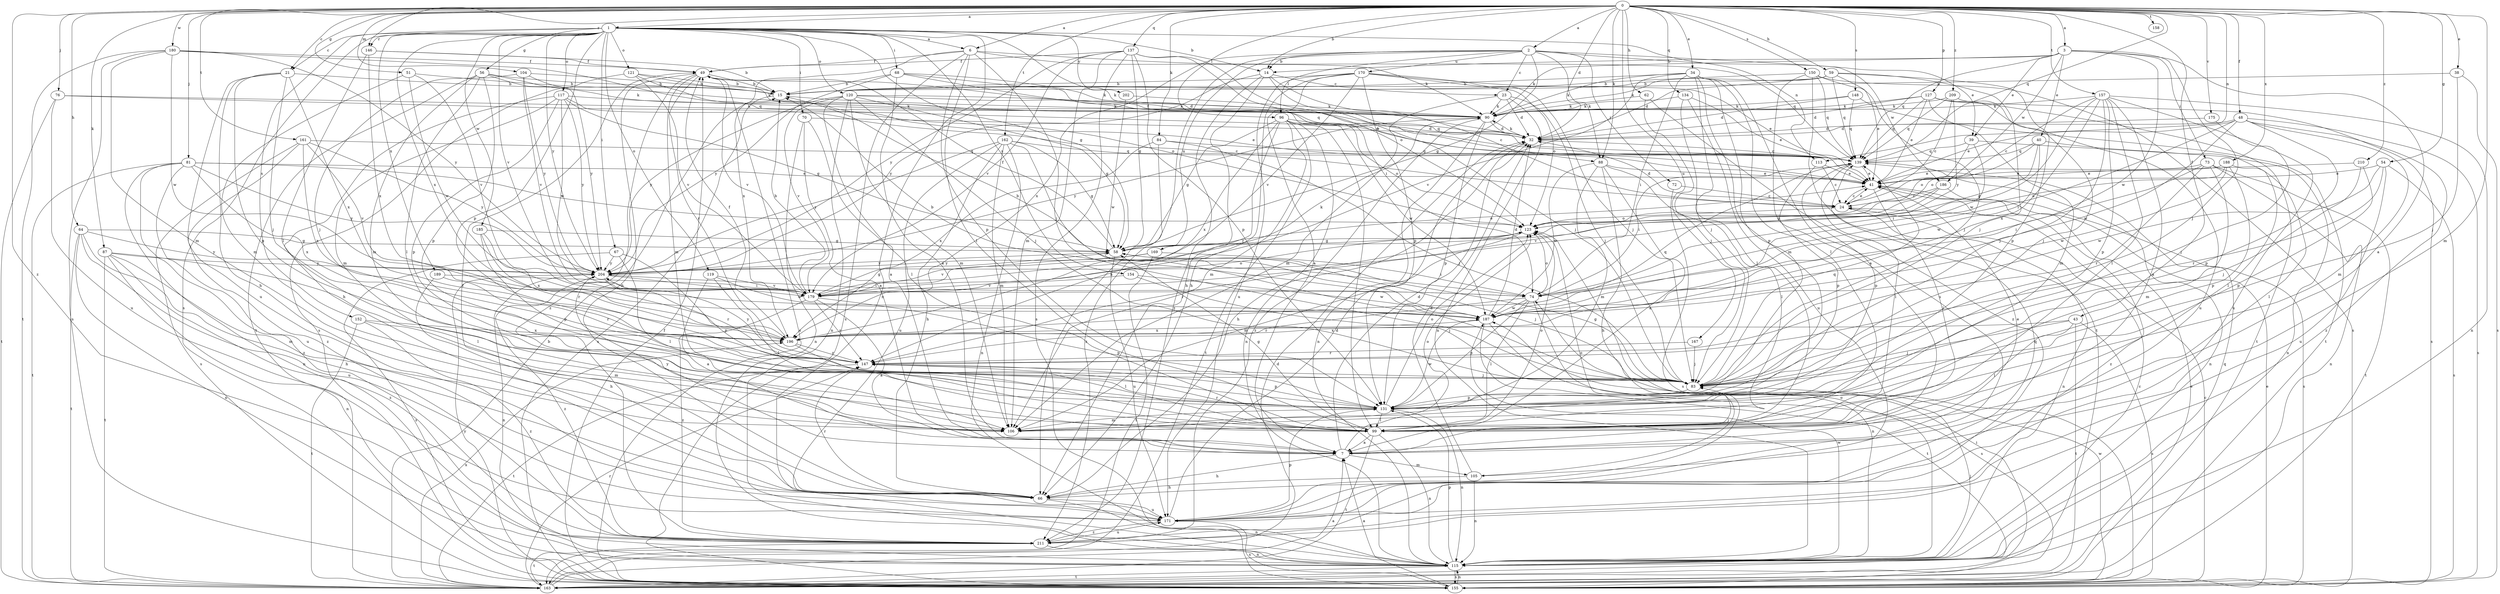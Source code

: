 strict digraph  {
0;
1;
2;
3;
6;
7;
14;
15;
21;
23;
24;
32;
34;
38;
39;
40;
41;
43;
48;
49;
51;
54;
56;
58;
59;
62;
64;
66;
67;
68;
70;
72;
73;
74;
76;
81;
83;
84;
87;
88;
90;
96;
99;
104;
105;
106;
113;
115;
117;
119;
120;
121;
123;
127;
131;
134;
137;
139;
146;
147;
148;
150;
152;
154;
155;
157;
158;
161;
162;
163;
167;
169;
170;
171;
175;
179;
180;
185;
186;
187;
188;
189;
196;
202;
204;
209;
210;
211;
0 -> 1  [label=a];
0 -> 2  [label=a];
0 -> 3  [label=a];
0 -> 6  [label=a];
0 -> 14  [label=b];
0 -> 21  [label=c];
0 -> 32  [label=d];
0 -> 34  [label=e];
0 -> 38  [label=e];
0 -> 43  [label=f];
0 -> 48  [label=f];
0 -> 51  [label=g];
0 -> 54  [label=g];
0 -> 59  [label=h];
0 -> 62  [label=h];
0 -> 64  [label=h];
0 -> 76  [label=j];
0 -> 81  [label=j];
0 -> 84  [label=k];
0 -> 87  [label=k];
0 -> 88  [label=k];
0 -> 96  [label=l];
0 -> 104  [label=m];
0 -> 105  [label=m];
0 -> 113  [label=n];
0 -> 127  [label=p];
0 -> 134  [label=q];
0 -> 137  [label=q];
0 -> 139  [label=q];
0 -> 146  [label=r];
0 -> 148  [label=s];
0 -> 150  [label=s];
0 -> 157  [label=t];
0 -> 158  [label=t];
0 -> 161  [label=t];
0 -> 162  [label=t];
0 -> 167  [label=u];
0 -> 175  [label=v];
0 -> 180  [label=w];
0 -> 188  [label=x];
0 -> 209  [label=z];
0 -> 210  [label=z];
0 -> 211  [label=z];
1 -> 6  [label=a];
1 -> 14  [label=b];
1 -> 21  [label=c];
1 -> 56  [label=g];
1 -> 58  [label=g];
1 -> 67  [label=i];
1 -> 68  [label=i];
1 -> 70  [label=i];
1 -> 88  [label=k];
1 -> 113  [label=n];
1 -> 115  [label=n];
1 -> 117  [label=o];
1 -> 119  [label=o];
1 -> 120  [label=o];
1 -> 121  [label=o];
1 -> 131  [label=p];
1 -> 146  [label=r];
1 -> 152  [label=s];
1 -> 154  [label=s];
1 -> 155  [label=s];
1 -> 179  [label=v];
1 -> 185  [label=w];
1 -> 189  [label=x];
1 -> 196  [label=x];
1 -> 202  [label=y];
1 -> 204  [label=y];
2 -> 14  [label=b];
2 -> 23  [label=c];
2 -> 39  [label=e];
2 -> 58  [label=g];
2 -> 66  [label=h];
2 -> 72  [label=i];
2 -> 88  [label=k];
2 -> 96  [label=l];
2 -> 169  [label=u];
2 -> 170  [label=u];
2 -> 186  [label=w];
2 -> 196  [label=x];
3 -> 7  [label=a];
3 -> 14  [label=b];
3 -> 39  [label=e];
3 -> 40  [label=e];
3 -> 73  [label=i];
3 -> 83  [label=j];
3 -> 90  [label=k];
3 -> 139  [label=q];
3 -> 186  [label=w];
3 -> 187  [label=w];
6 -> 49  [label=f];
6 -> 83  [label=j];
6 -> 90  [label=k];
6 -> 99  [label=l];
6 -> 131  [label=p];
6 -> 139  [label=q];
6 -> 155  [label=s];
6 -> 196  [label=x];
7 -> 32  [label=d];
7 -> 41  [label=e];
7 -> 66  [label=h];
7 -> 83  [label=j];
7 -> 105  [label=m];
7 -> 123  [label=o];
7 -> 204  [label=y];
14 -> 23  [label=c];
14 -> 24  [label=c];
14 -> 66  [label=h];
14 -> 83  [label=j];
14 -> 204  [label=y];
14 -> 211  [label=z];
15 -> 90  [label=k];
15 -> 155  [label=s];
21 -> 15  [label=b];
21 -> 66  [label=h];
21 -> 83  [label=j];
21 -> 131  [label=p];
21 -> 171  [label=u];
21 -> 196  [label=x];
23 -> 32  [label=d];
23 -> 83  [label=j];
23 -> 90  [label=k];
23 -> 106  [label=m];
23 -> 115  [label=n];
24 -> 32  [label=d];
24 -> 41  [label=e];
24 -> 115  [label=n];
24 -> 123  [label=o];
32 -> 49  [label=f];
32 -> 66  [label=h];
32 -> 90  [label=k];
32 -> 139  [label=q];
34 -> 15  [label=b];
34 -> 74  [label=i];
34 -> 83  [label=j];
34 -> 90  [label=k];
34 -> 99  [label=l];
34 -> 106  [label=m];
34 -> 131  [label=p];
34 -> 171  [label=u];
34 -> 179  [label=v];
38 -> 15  [label=b];
38 -> 83  [label=j];
38 -> 155  [label=s];
39 -> 74  [label=i];
39 -> 115  [label=n];
39 -> 123  [label=o];
39 -> 139  [label=q];
40 -> 58  [label=g];
40 -> 99  [label=l];
40 -> 123  [label=o];
40 -> 139  [label=q];
40 -> 187  [label=w];
41 -> 24  [label=c];
41 -> 99  [label=l];
41 -> 211  [label=z];
43 -> 83  [label=j];
43 -> 99  [label=l];
43 -> 155  [label=s];
43 -> 163  [label=t];
43 -> 196  [label=x];
48 -> 32  [label=d];
48 -> 41  [label=e];
48 -> 74  [label=i];
48 -> 106  [label=m];
48 -> 131  [label=p];
48 -> 155  [label=s];
48 -> 187  [label=w];
48 -> 211  [label=z];
49 -> 15  [label=b];
49 -> 66  [label=h];
49 -> 106  [label=m];
49 -> 147  [label=r];
49 -> 155  [label=s];
49 -> 179  [label=v];
49 -> 211  [label=z];
51 -> 15  [label=b];
51 -> 106  [label=m];
51 -> 179  [label=v];
51 -> 187  [label=w];
54 -> 41  [label=e];
54 -> 147  [label=r];
54 -> 155  [label=s];
54 -> 171  [label=u];
54 -> 187  [label=w];
56 -> 15  [label=b];
56 -> 90  [label=k];
56 -> 99  [label=l];
56 -> 106  [label=m];
56 -> 131  [label=p];
56 -> 163  [label=t];
56 -> 204  [label=y];
58 -> 41  [label=e];
58 -> 49  [label=f];
58 -> 83  [label=j];
58 -> 171  [label=u];
58 -> 204  [label=y];
59 -> 15  [label=b];
59 -> 32  [label=d];
59 -> 41  [label=e];
59 -> 83  [label=j];
59 -> 90  [label=k];
59 -> 131  [label=p];
59 -> 139  [label=q];
62 -> 83  [label=j];
62 -> 90  [label=k];
62 -> 211  [label=z];
64 -> 58  [label=g];
64 -> 66  [label=h];
64 -> 115  [label=n];
64 -> 163  [label=t];
64 -> 171  [label=u];
64 -> 204  [label=y];
66 -> 49  [label=f];
66 -> 115  [label=n];
66 -> 147  [label=r];
66 -> 171  [label=u];
67 -> 99  [label=l];
67 -> 131  [label=p];
67 -> 155  [label=s];
67 -> 204  [label=y];
68 -> 7  [label=a];
68 -> 15  [label=b];
68 -> 32  [label=d];
68 -> 41  [label=e];
68 -> 90  [label=k];
68 -> 204  [label=y];
70 -> 7  [label=a];
70 -> 32  [label=d];
70 -> 99  [label=l];
70 -> 115  [label=n];
72 -> 24  [label=c];
72 -> 155  [label=s];
73 -> 41  [label=e];
73 -> 74  [label=i];
73 -> 106  [label=m];
73 -> 115  [label=n];
73 -> 147  [label=r];
73 -> 163  [label=t];
74 -> 15  [label=b];
74 -> 99  [label=l];
74 -> 115  [label=n];
74 -> 123  [label=o];
74 -> 131  [label=p];
74 -> 147  [label=r];
74 -> 187  [label=w];
76 -> 24  [label=c];
76 -> 90  [label=k];
76 -> 163  [label=t];
76 -> 171  [label=u];
81 -> 41  [label=e];
81 -> 115  [label=n];
81 -> 123  [label=o];
81 -> 163  [label=t];
81 -> 171  [label=u];
81 -> 196  [label=x];
81 -> 204  [label=y];
81 -> 211  [label=z];
83 -> 58  [label=g];
83 -> 131  [label=p];
83 -> 139  [label=q];
84 -> 83  [label=j];
84 -> 139  [label=q];
84 -> 196  [label=x];
84 -> 211  [label=z];
87 -> 99  [label=l];
87 -> 106  [label=m];
87 -> 115  [label=n];
87 -> 163  [label=t];
87 -> 204  [label=y];
87 -> 211  [label=z];
88 -> 7  [label=a];
88 -> 41  [label=e];
88 -> 66  [label=h];
88 -> 99  [label=l];
88 -> 106  [label=m];
88 -> 187  [label=w];
90 -> 32  [label=d];
90 -> 115  [label=n];
90 -> 131  [label=p];
90 -> 204  [label=y];
90 -> 211  [label=z];
96 -> 32  [label=d];
96 -> 58  [label=g];
96 -> 99  [label=l];
96 -> 106  [label=m];
96 -> 115  [label=n];
96 -> 123  [label=o];
96 -> 147  [label=r];
96 -> 163  [label=t];
96 -> 187  [label=w];
96 -> 196  [label=x];
99 -> 7  [label=a];
99 -> 58  [label=g];
99 -> 115  [label=n];
99 -> 123  [label=o];
99 -> 147  [label=r];
99 -> 163  [label=t];
104 -> 15  [label=b];
104 -> 83  [label=j];
104 -> 90  [label=k];
104 -> 179  [label=v];
104 -> 204  [label=y];
105 -> 32  [label=d];
105 -> 66  [label=h];
105 -> 115  [label=n];
105 -> 123  [label=o];
113 -> 24  [label=c];
113 -> 41  [label=e];
113 -> 131  [label=p];
115 -> 24  [label=c];
115 -> 83  [label=j];
115 -> 123  [label=o];
115 -> 131  [label=p];
115 -> 139  [label=q];
115 -> 155  [label=s];
115 -> 163  [label=t];
115 -> 187  [label=w];
117 -> 41  [label=e];
117 -> 58  [label=g];
117 -> 66  [label=h];
117 -> 90  [label=k];
117 -> 106  [label=m];
117 -> 131  [label=p];
117 -> 179  [label=v];
117 -> 204  [label=y];
119 -> 7  [label=a];
119 -> 99  [label=l];
119 -> 179  [label=v];
119 -> 187  [label=w];
120 -> 7  [label=a];
120 -> 58  [label=g];
120 -> 83  [label=j];
120 -> 90  [label=k];
120 -> 106  [label=m];
120 -> 115  [label=n];
120 -> 139  [label=q];
120 -> 179  [label=v];
120 -> 204  [label=y];
121 -> 15  [label=b];
121 -> 123  [label=o];
121 -> 139  [label=q];
121 -> 155  [label=s];
121 -> 179  [label=v];
123 -> 58  [label=g];
123 -> 106  [label=m];
123 -> 147  [label=r];
127 -> 32  [label=d];
127 -> 41  [label=e];
127 -> 90  [label=k];
127 -> 106  [label=m];
127 -> 139  [label=q];
127 -> 155  [label=s];
127 -> 163  [label=t];
127 -> 171  [label=u];
131 -> 99  [label=l];
131 -> 106  [label=m];
131 -> 115  [label=n];
131 -> 123  [label=o];
131 -> 187  [label=w];
134 -> 41  [label=e];
134 -> 90  [label=k];
134 -> 99  [label=l];
134 -> 171  [label=u];
137 -> 49  [label=f];
137 -> 58  [label=g];
137 -> 74  [label=i];
137 -> 106  [label=m];
137 -> 123  [label=o];
137 -> 131  [label=p];
137 -> 155  [label=s];
137 -> 179  [label=v];
137 -> 204  [label=y];
139 -> 41  [label=e];
139 -> 74  [label=i];
139 -> 99  [label=l];
139 -> 115  [label=n];
139 -> 131  [label=p];
146 -> 15  [label=b];
146 -> 49  [label=f];
146 -> 99  [label=l];
146 -> 196  [label=x];
147 -> 83  [label=j];
147 -> 131  [label=p];
147 -> 163  [label=t];
147 -> 204  [label=y];
148 -> 32  [label=d];
148 -> 90  [label=k];
148 -> 139  [label=q];
148 -> 163  [label=t];
150 -> 7  [label=a];
150 -> 15  [label=b];
150 -> 83  [label=j];
150 -> 139  [label=q];
150 -> 155  [label=s];
150 -> 163  [label=t];
152 -> 106  [label=m];
152 -> 163  [label=t];
152 -> 196  [label=x];
152 -> 211  [label=z];
154 -> 83  [label=j];
154 -> 179  [label=v];
154 -> 187  [label=w];
155 -> 7  [label=a];
155 -> 24  [label=c];
155 -> 41  [label=e];
155 -> 49  [label=f];
155 -> 115  [label=n];
155 -> 187  [label=w];
155 -> 204  [label=y];
157 -> 7  [label=a];
157 -> 24  [label=c];
157 -> 83  [label=j];
157 -> 90  [label=k];
157 -> 99  [label=l];
157 -> 115  [label=n];
157 -> 131  [label=p];
157 -> 171  [label=u];
157 -> 187  [label=w];
157 -> 196  [label=x];
161 -> 139  [label=q];
161 -> 155  [label=s];
161 -> 179  [label=v];
161 -> 196  [label=x];
161 -> 204  [label=y];
161 -> 211  [label=z];
162 -> 58  [label=g];
162 -> 66  [label=h];
162 -> 83  [label=j];
162 -> 106  [label=m];
162 -> 115  [label=n];
162 -> 139  [label=q];
162 -> 171  [label=u];
162 -> 204  [label=y];
163 -> 7  [label=a];
163 -> 15  [label=b];
163 -> 32  [label=d];
163 -> 41  [label=e];
163 -> 74  [label=i];
163 -> 147  [label=r];
163 -> 196  [label=x];
167 -> 83  [label=j];
167 -> 147  [label=r];
169 -> 74  [label=i];
169 -> 163  [label=t];
169 -> 179  [label=v];
169 -> 204  [label=y];
170 -> 7  [label=a];
170 -> 15  [label=b];
170 -> 41  [label=e];
170 -> 66  [label=h];
170 -> 83  [label=j];
170 -> 123  [label=o];
170 -> 131  [label=p];
170 -> 171  [label=u];
170 -> 179  [label=v];
171 -> 32  [label=d];
171 -> 131  [label=p];
171 -> 139  [label=q];
171 -> 155  [label=s];
171 -> 211  [label=z];
175 -> 32  [label=d];
175 -> 83  [label=j];
179 -> 7  [label=a];
179 -> 15  [label=b];
179 -> 58  [label=g];
179 -> 90  [label=k];
179 -> 123  [label=o];
179 -> 131  [label=p];
179 -> 147  [label=r];
179 -> 211  [label=z];
180 -> 49  [label=f];
180 -> 106  [label=m];
180 -> 139  [label=q];
180 -> 155  [label=s];
180 -> 163  [label=t];
180 -> 187  [label=w];
180 -> 204  [label=y];
185 -> 58  [label=g];
185 -> 131  [label=p];
185 -> 147  [label=r];
185 -> 196  [label=x];
186 -> 24  [label=c];
186 -> 58  [label=g];
186 -> 155  [label=s];
186 -> 179  [label=v];
187 -> 15  [label=b];
187 -> 32  [label=d];
187 -> 155  [label=s];
187 -> 163  [label=t];
187 -> 196  [label=x];
188 -> 41  [label=e];
188 -> 99  [label=l];
188 -> 123  [label=o];
188 -> 131  [label=p];
188 -> 187  [label=w];
189 -> 66  [label=h];
189 -> 74  [label=i];
189 -> 147  [label=r];
196 -> 49  [label=f];
196 -> 99  [label=l];
196 -> 139  [label=q];
196 -> 147  [label=r];
202 -> 90  [label=k];
202 -> 187  [label=w];
204 -> 74  [label=i];
204 -> 115  [label=n];
204 -> 147  [label=r];
204 -> 179  [label=v];
204 -> 211  [label=z];
209 -> 24  [label=c];
209 -> 83  [label=j];
209 -> 90  [label=k];
209 -> 139  [label=q];
209 -> 204  [label=y];
210 -> 41  [label=e];
210 -> 83  [label=j];
210 -> 131  [label=p];
211 -> 115  [label=n];
211 -> 163  [label=t];
211 -> 171  [label=u];
}
